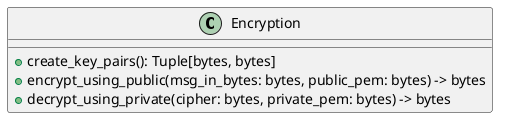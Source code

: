@startuml
class Encryption {
+create_key_pairs(): Tuple[bytes, bytes]
+encrypt_using_public(msg_in_bytes: bytes, public_pem: bytes) -> bytes
+decrypt_using_private(cipher: bytes, private_pem: bytes) -> bytes
}

@enduml